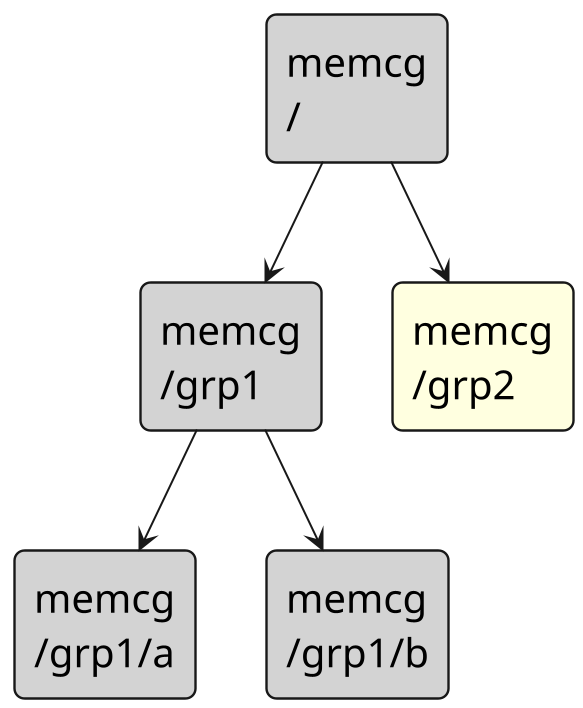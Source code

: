 @startuml

skinparam ComponentStyle rectangle
hide stereotype
top to bottom direction
scale 2/1

skinparam Component {
    FontSize 20
    FontColor black
    RoundCorner 10
    BorderThickness 1.2
    BackgroundColor transparent
    BorderThickness<<text>> 0
    BackgroundColor<<text>> transparent
    FontColor<<box>> transparent
}

' components:
component "memcg\n/" as c0 #LightGrey
component "memcg\n/grp1" as c1 #LightGrey
component "memcg\n/grp2" as c2 #LightYellow
component "memcg\n/grp1/a" as c3 #LightGrey
component "memcg\n/grp1/b" as c4 #LightGrey
' layout:
c0-->c1
c0-->c2
c1-->c3
c1-->c4

@enduml
